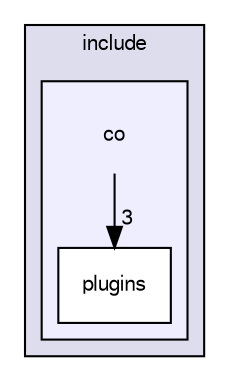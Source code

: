 digraph G {
  compound=true
  node [ fontsize="10", fontname="FreeSans"];
  edge [ labelfontsize="10", labelfontname="FreeSans"];
  subgraph clusterdir_5c761713bf5d0875d267b95dac50e2aa {
    graph [ bgcolor="#ddddee", pencolor="black", label="include" fontname="FreeSans", fontsize="10", URL="dir_5c761713bf5d0875d267b95dac50e2aa.html"]
  subgraph clusterdir_92a5bfb72c56cb71217d537ddbe5e3a2 {
    graph [ bgcolor="#eeeeff", pencolor="black", label="" URL="dir_92a5bfb72c56cb71217d537ddbe5e3a2.html"];
    dir_92a5bfb72c56cb71217d537ddbe5e3a2 [shape=plaintext label="co"];
    dir_0bc129a1851d30eb3dcff7a7f1db58c8 [shape=box label="plugins" color="black" fillcolor="white" style="filled" URL="dir_0bc129a1851d30eb3dcff7a7f1db58c8.html"];
  }
  }
  dir_92a5bfb72c56cb71217d537ddbe5e3a2->dir_0bc129a1851d30eb3dcff7a7f1db58c8 [headlabel="3", labeldistance=1.5 headhref="dir_000002_000003.html"];
}
